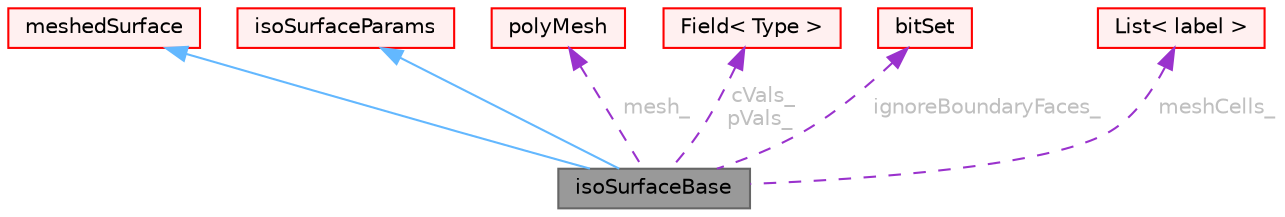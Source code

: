 digraph "isoSurfaceBase"
{
 // LATEX_PDF_SIZE
  bgcolor="transparent";
  edge [fontname=Helvetica,fontsize=10,labelfontname=Helvetica,labelfontsize=10];
  node [fontname=Helvetica,fontsize=10,shape=box,height=0.2,width=0.4];
  Node1 [id="Node000001",label="isoSurfaceBase",height=0.2,width=0.4,color="gray40", fillcolor="grey60", style="filled", fontcolor="black",tooltip="Low-level components common to various iso-surface algorithms."];
  Node2 -> Node1 [id="edge1_Node000001_Node000002",dir="back",color="steelblue1",style="solid",tooltip=" "];
  Node2 [id="Node000002",label="meshedSurface",height=0.2,width=0.4,color="red", fillcolor="#FFF0F0", style="filled",URL="$classFoam_1_1MeshedSurface.html",tooltip=" "];
  Node17 -> Node1 [id="edge2_Node000001_Node000017",dir="back",color="steelblue1",style="solid",tooltip=" "];
  Node17 [id="Node000017",label="isoSurfaceParams",height=0.2,width=0.4,color="red", fillcolor="#FFF0F0", style="filled",URL="$classFoam_1_1isoSurfaceParams.html",tooltip="Preferences for controlling iso-surface algorithms."];
  Node21 -> Node1 [id="edge3_Node000001_Node000021",dir="back",color="darkorchid3",style="dashed",tooltip=" ",label=" mesh_",fontcolor="grey" ];
  Node21 [id="Node000021",label="polyMesh",height=0.2,width=0.4,color="red", fillcolor="#FFF0F0", style="filled",URL="$classFoam_1_1polyMesh.html",tooltip="Mesh consisting of general polyhedral cells."];
  Node31 -> Node1 [id="edge4_Node000001_Node000031",dir="back",color="darkorchid3",style="dashed",tooltip=" ",label=" cVals_\npVals_",fontcolor="grey" ];
  Node31 [id="Node000031",label="Field\< Type \>",height=0.2,width=0.4,color="red", fillcolor="#FFF0F0", style="filled",URL="$classFoam_1_1Field.html",tooltip="Generic templated field type."];
  Node36 -> Node1 [id="edge5_Node000001_Node000036",dir="back",color="darkorchid3",style="dashed",tooltip=" ",label=" ignoreBoundaryFaces_",fontcolor="grey" ];
  Node36 [id="Node000036",label="bitSet",height=0.2,width=0.4,color="red", fillcolor="#FFF0F0", style="filled",URL="$classFoam_1_1bitSet.html",tooltip="A bitSet stores bits (elements with only two states) in packed internal format and supports a variety..."];
  Node42 -> Node1 [id="edge6_Node000001_Node000042",dir="back",color="darkorchid3",style="dashed",tooltip=" ",label=" meshCells_",fontcolor="grey" ];
  Node42 [id="Node000042",label="List\< label \>",height=0.2,width=0.4,color="red", fillcolor="#FFF0F0", style="filled",URL="$classFoam_1_1List.html",tooltip=" "];
}
